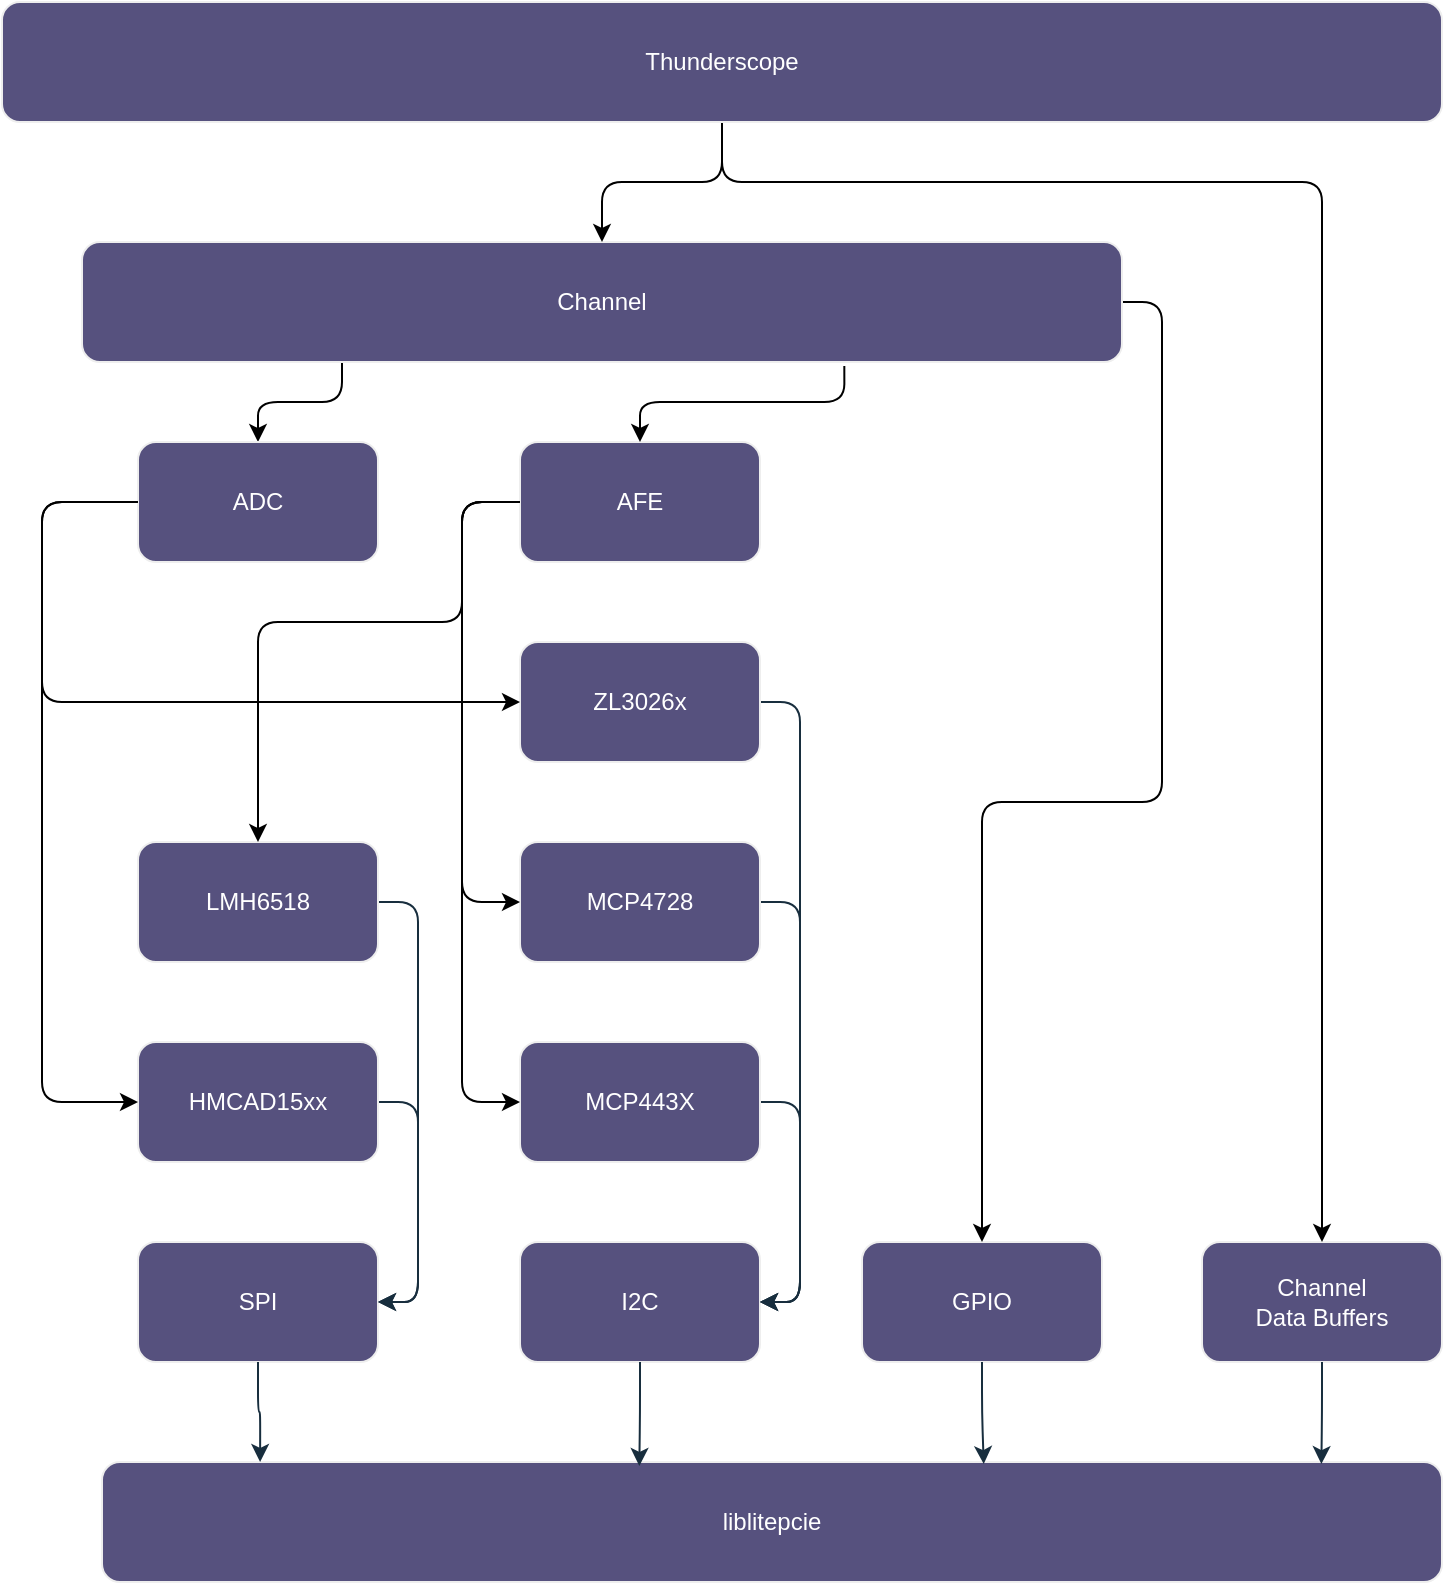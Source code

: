 <mxfile version="24.0.4" type="device">
  <diagram name="Page-1" id="7O6e-zl4Ppcilk3_SmZD">
    <mxGraphModel dx="1388" dy="820" grid="1" gridSize="10" guides="1" tooltips="1" connect="1" arrows="1" fold="1" page="1" pageScale="1" pageWidth="850" pageHeight="1100" math="0" shadow="0">
      <root>
        <mxCell id="0" />
        <mxCell id="1" parent="0" />
        <mxCell id="JT2ozS21_GiX5h-7N0zV-1" value="liblitepcie" style="rounded=1;whiteSpace=wrap;html=1;labelBackgroundColor=none;fillColor=#56517E;strokeColor=#EEEEEE;fontColor=#FFFFFF;" parent="1" vertex="1">
          <mxGeometry x="130" y="820" width="670" height="60" as="geometry" />
        </mxCell>
        <mxCell id="JT2ozS21_GiX5h-7N0zV-2" value="SPI" style="rounded=1;whiteSpace=wrap;html=1;labelBackgroundColor=none;fillColor=#56517E;strokeColor=#EEEEEE;fontColor=#FFFFFF;" parent="1" vertex="1">
          <mxGeometry x="148" y="710" width="120" height="60" as="geometry" />
        </mxCell>
        <mxCell id="JT2ozS21_GiX5h-7N0zV-3" value="I2C" style="rounded=1;whiteSpace=wrap;html=1;labelBackgroundColor=none;fillColor=#56517E;strokeColor=#EEEEEE;fontColor=#FFFFFF;" parent="1" vertex="1">
          <mxGeometry x="339" y="710" width="120" height="60" as="geometry" />
        </mxCell>
        <mxCell id="JT2ozS21_GiX5h-7N0zV-8" style="edgeStyle=orthogonalEdgeStyle;rounded=1;orthogonalLoop=1;jettySize=auto;html=1;entryX=1;entryY=0.5;entryDx=0;entryDy=0;exitX=1;exitY=0.5;exitDx=0;exitDy=0;labelBackgroundColor=none;strokeColor=#182E3E;fontColor=default;" parent="1" source="JT2ozS21_GiX5h-7N0zV-4" target="JT2ozS21_GiX5h-7N0zV-2" edge="1">
          <mxGeometry relative="1" as="geometry" />
        </mxCell>
        <mxCell id="JT2ozS21_GiX5h-7N0zV-4" value="HMCAD15xx" style="rounded=1;whiteSpace=wrap;html=1;labelBackgroundColor=none;fillColor=#56517E;strokeColor=#EEEEEE;fontColor=#FFFFFF;" parent="1" vertex="1">
          <mxGeometry x="148" y="610" width="120" height="60" as="geometry" />
        </mxCell>
        <mxCell id="JT2ozS21_GiX5h-7N0zV-9" style="edgeStyle=orthogonalEdgeStyle;rounded=1;orthogonalLoop=1;jettySize=auto;html=1;entryX=1;entryY=0.5;entryDx=0;entryDy=0;exitX=1;exitY=0.5;exitDx=0;exitDy=0;labelBackgroundColor=none;strokeColor=#182E3E;fontColor=default;" parent="1" source="JT2ozS21_GiX5h-7N0zV-5" target="JT2ozS21_GiX5h-7N0zV-2" edge="1">
          <mxGeometry relative="1" as="geometry" />
        </mxCell>
        <mxCell id="JT2ozS21_GiX5h-7N0zV-5" value="LMH6518" style="rounded=1;whiteSpace=wrap;html=1;labelBackgroundColor=none;fillColor=#56517E;strokeColor=#EEEEEE;fontColor=#FFFFFF;" parent="1" vertex="1">
          <mxGeometry x="148" y="510" width="120" height="60" as="geometry" />
        </mxCell>
        <mxCell id="JT2ozS21_GiX5h-7N0zV-7" style="edgeStyle=orthogonalEdgeStyle;rounded=1;orthogonalLoop=1;jettySize=auto;html=1;entryX=1;entryY=0.5;entryDx=0;entryDy=0;exitX=1;exitY=0.5;exitDx=0;exitDy=0;labelBackgroundColor=none;strokeColor=#182E3E;fontColor=default;" parent="1" source="JT2ozS21_GiX5h-7N0zV-6" target="JT2ozS21_GiX5h-7N0zV-3" edge="1">
          <mxGeometry relative="1" as="geometry" />
        </mxCell>
        <mxCell id="JT2ozS21_GiX5h-7N0zV-6" value="MCP443X" style="rounded=1;whiteSpace=wrap;html=1;labelBackgroundColor=none;fillColor=#56517E;strokeColor=#EEEEEE;fontColor=#FFFFFF;" parent="1" vertex="1">
          <mxGeometry x="339" y="610" width="120" height="60" as="geometry" />
        </mxCell>
        <mxCell id="JT2ozS21_GiX5h-7N0zV-11" style="edgeStyle=orthogonalEdgeStyle;rounded=1;orthogonalLoop=1;jettySize=auto;html=1;entryX=1;entryY=0.5;entryDx=0;entryDy=0;exitX=1;exitY=0.5;exitDx=0;exitDy=0;labelBackgroundColor=none;strokeColor=#182E3E;fontColor=default;" parent="1" source="JT2ozS21_GiX5h-7N0zV-10" target="JT2ozS21_GiX5h-7N0zV-3" edge="1">
          <mxGeometry relative="1" as="geometry" />
        </mxCell>
        <mxCell id="JT2ozS21_GiX5h-7N0zV-10" value="MCP4728" style="rounded=1;whiteSpace=wrap;html=1;labelBackgroundColor=none;fillColor=#56517E;strokeColor=#EEEEEE;fontColor=#FFFFFF;" parent="1" vertex="1">
          <mxGeometry x="339" y="510" width="120" height="60" as="geometry" />
        </mxCell>
        <mxCell id="JT2ozS21_GiX5h-7N0zV-13" style="edgeStyle=orthogonalEdgeStyle;rounded=1;orthogonalLoop=1;jettySize=auto;html=1;entryX=1;entryY=0.5;entryDx=0;entryDy=0;exitX=1;exitY=0.5;exitDx=0;exitDy=0;labelBackgroundColor=none;strokeColor=#182E3E;fontColor=default;" parent="1" source="JT2ozS21_GiX5h-7N0zV-12" target="JT2ozS21_GiX5h-7N0zV-3" edge="1">
          <mxGeometry relative="1" as="geometry" />
        </mxCell>
        <mxCell id="JT2ozS21_GiX5h-7N0zV-12" value="ZL3026x" style="rounded=1;whiteSpace=wrap;html=1;labelBackgroundColor=none;fillColor=#56517E;strokeColor=#EEEEEE;fontColor=#FFFFFF;" parent="1" vertex="1">
          <mxGeometry x="339" y="410" width="120" height="60" as="geometry" />
        </mxCell>
        <mxCell id="JT2ozS21_GiX5h-7N0zV-14" style="edgeStyle=orthogonalEdgeStyle;rounded=1;orthogonalLoop=1;jettySize=auto;html=1;entryX=0.401;entryY=0.033;entryDx=0;entryDy=0;entryPerimeter=0;labelBackgroundColor=none;strokeColor=#182E3E;fontColor=default;" parent="1" source="JT2ozS21_GiX5h-7N0zV-3" target="JT2ozS21_GiX5h-7N0zV-1" edge="1">
          <mxGeometry relative="1" as="geometry" />
        </mxCell>
        <mxCell id="JT2ozS21_GiX5h-7N0zV-15" style="edgeStyle=orthogonalEdgeStyle;rounded=1;orthogonalLoop=1;jettySize=auto;html=1;entryX=0.118;entryY=0;entryDx=0;entryDy=0;entryPerimeter=0;labelBackgroundColor=none;strokeColor=#182E3E;fontColor=default;" parent="1" source="JT2ozS21_GiX5h-7N0zV-2" target="JT2ozS21_GiX5h-7N0zV-1" edge="1">
          <mxGeometry relative="1" as="geometry" />
        </mxCell>
        <mxCell id="JT2ozS21_GiX5h-7N0zV-16" value="GPIO" style="rounded=1;whiteSpace=wrap;html=1;labelBackgroundColor=none;fillColor=#56517E;strokeColor=#EEEEEE;fontColor=#FFFFFF;" parent="1" vertex="1">
          <mxGeometry x="510" y="710" width="120" height="60" as="geometry" />
        </mxCell>
        <mxCell id="JT2ozS21_GiX5h-7N0zV-17" value="&lt;div&gt;Channel&lt;/div&gt;&lt;div&gt;Data Buffers&lt;/div&gt;" style="rounded=1;whiteSpace=wrap;html=1;labelBackgroundColor=none;fillColor=#56517E;strokeColor=#EEEEEE;fontColor=#FFFFFF;" parent="1" vertex="1">
          <mxGeometry x="680" y="710" width="120" height="60" as="geometry" />
        </mxCell>
        <mxCell id="Sre6_7tJgRuJXnzOGycj-4" style="edgeStyle=orthogonalEdgeStyle;rounded=1;orthogonalLoop=1;jettySize=auto;html=1;entryX=0.5;entryY=0;entryDx=0;entryDy=0;curved=0;exitX=0.25;exitY=1;exitDx=0;exitDy=0;" edge="1" parent="1" source="JT2ozS21_GiX5h-7N0zV-18" target="JT2ozS21_GiX5h-7N0zV-22">
          <mxGeometry relative="1" as="geometry">
            <mxPoint x="411" y="280" as="sourcePoint" />
            <mxPoint x="300" y="320" as="targetPoint" />
          </mxGeometry>
        </mxCell>
        <mxCell id="Sre6_7tJgRuJXnzOGycj-15" style="edgeStyle=orthogonalEdgeStyle;rounded=1;orthogonalLoop=1;jettySize=auto;html=1;entryX=0.5;entryY=0;entryDx=0;entryDy=0;curved=0;exitX=1;exitY=0.5;exitDx=0;exitDy=0;" edge="1" parent="1" source="JT2ozS21_GiX5h-7N0zV-18" target="JT2ozS21_GiX5h-7N0zV-16">
          <mxGeometry relative="1" as="geometry">
            <mxPoint x="570" y="690" as="targetPoint" />
          </mxGeometry>
        </mxCell>
        <mxCell id="JT2ozS21_GiX5h-7N0zV-18" value="Channel" style="rounded=1;whiteSpace=wrap;html=1;labelBackgroundColor=none;fillColor=#56517E;strokeColor=#EEEEEE;fontColor=#FFFFFF;" parent="1" vertex="1">
          <mxGeometry x="120" y="210" width="520" height="60" as="geometry" />
        </mxCell>
        <mxCell id="JT2ozS21_GiX5h-7N0zV-19" style="edgeStyle=orthogonalEdgeStyle;rounded=1;orthogonalLoop=1;jettySize=auto;html=1;entryX=0.658;entryY=0.017;entryDx=0;entryDy=0;entryPerimeter=0;labelBackgroundColor=none;strokeColor=#182E3E;fontColor=default;" parent="1" source="JT2ozS21_GiX5h-7N0zV-16" target="JT2ozS21_GiX5h-7N0zV-1" edge="1">
          <mxGeometry relative="1" as="geometry" />
        </mxCell>
        <mxCell id="JT2ozS21_GiX5h-7N0zV-20" style="edgeStyle=orthogonalEdgeStyle;rounded=1;orthogonalLoop=1;jettySize=auto;html=1;entryX=0.91;entryY=0.017;entryDx=0;entryDy=0;entryPerimeter=0;labelBackgroundColor=none;strokeColor=#182E3E;fontColor=default;" parent="1" source="JT2ozS21_GiX5h-7N0zV-17" target="JT2ozS21_GiX5h-7N0zV-1" edge="1">
          <mxGeometry relative="1" as="geometry" />
        </mxCell>
        <mxCell id="JT2ozS21_GiX5h-7N0zV-22" value="ADC" style="rounded=1;whiteSpace=wrap;html=1;strokeColor=#EEEEEE;fontColor=#FFFFFF;fillColor=#56517E;" parent="1" vertex="1">
          <mxGeometry x="148" y="310" width="120" height="60" as="geometry" />
        </mxCell>
        <mxCell id="Sre6_7tJgRuJXnzOGycj-6" style="edgeStyle=orthogonalEdgeStyle;rounded=1;orthogonalLoop=1;jettySize=auto;html=1;entryX=0.5;entryY=0;entryDx=0;entryDy=0;strokeColor=default;align=center;verticalAlign=middle;fontFamily=Helvetica;fontSize=11;fontColor=default;labelBackgroundColor=default;endArrow=classic;curved=0;" edge="1" parent="1" source="JT2ozS21_GiX5h-7N0zV-23" target="JT2ozS21_GiX5h-7N0zV-5">
          <mxGeometry relative="1" as="geometry">
            <Array as="points">
              <mxPoint x="310" y="340" />
              <mxPoint x="310" y="400" />
              <mxPoint x="208" y="400" />
            </Array>
          </mxGeometry>
        </mxCell>
        <mxCell id="Sre6_7tJgRuJXnzOGycj-8" style="edgeStyle=orthogonalEdgeStyle;rounded=1;orthogonalLoop=1;jettySize=auto;html=1;entryX=0;entryY=0.5;entryDx=0;entryDy=0;exitX=0;exitY=0.5;exitDx=0;exitDy=0;curved=0;" edge="1" parent="1" source="JT2ozS21_GiX5h-7N0zV-23" target="JT2ozS21_GiX5h-7N0zV-10">
          <mxGeometry relative="1" as="geometry">
            <Array as="points">
              <mxPoint x="310" y="340" />
              <mxPoint x="310" y="540" />
            </Array>
          </mxGeometry>
        </mxCell>
        <mxCell id="JT2ozS21_GiX5h-7N0zV-23" value="AFE" style="rounded=1;whiteSpace=wrap;html=1;strokeColor=#EEEEEE;fontColor=#FFFFFF;fillColor=#56517E;" parent="1" vertex="1">
          <mxGeometry x="339" y="310" width="120" height="60" as="geometry" />
        </mxCell>
        <mxCell id="Sre6_7tJgRuJXnzOGycj-12" style="edgeStyle=orthogonalEdgeStyle;rounded=1;orthogonalLoop=1;jettySize=auto;html=1;entryX=0.5;entryY=0;entryDx=0;entryDy=0;curved=0;" edge="1" parent="1" source="JT2ozS21_GiX5h-7N0zV-24" target="JT2ozS21_GiX5h-7N0zV-18">
          <mxGeometry relative="1" as="geometry" />
        </mxCell>
        <mxCell id="Sre6_7tJgRuJXnzOGycj-13" style="edgeStyle=orthogonalEdgeStyle;rounded=1;orthogonalLoop=1;jettySize=auto;html=1;entryX=0.5;entryY=0;entryDx=0;entryDy=0;curved=0;" edge="1" parent="1" source="JT2ozS21_GiX5h-7N0zV-24" target="JT2ozS21_GiX5h-7N0zV-17">
          <mxGeometry relative="1" as="geometry">
            <Array as="points">
              <mxPoint x="440" y="180" />
              <mxPoint x="740" y="180" />
            </Array>
          </mxGeometry>
        </mxCell>
        <mxCell id="JT2ozS21_GiX5h-7N0zV-24" value="Thunderscope" style="rounded=1;whiteSpace=wrap;html=1;strokeColor=#EEEEEE;fontColor=#FFFFFF;fillColor=#56517E;" parent="1" vertex="1">
          <mxGeometry x="80" y="90" width="720" height="60" as="geometry" />
        </mxCell>
        <mxCell id="Sre6_7tJgRuJXnzOGycj-1" value="" style="endArrow=classic;html=1;rounded=1;exitX=0;exitY=0.5;exitDx=0;exitDy=0;entryX=0;entryY=0.5;entryDx=0;entryDy=0;curved=0;strokeColor=none;" edge="1" parent="1" source="JT2ozS21_GiX5h-7N0zV-22" target="JT2ozS21_GiX5h-7N0zV-4">
          <mxGeometry width="50" height="50" relative="1" as="geometry">
            <mxPoint x="30" y="510" as="sourcePoint" />
            <mxPoint x="80" y="460" as="targetPoint" />
            <Array as="points">
              <mxPoint x="100" y="340" />
              <mxPoint x="100" y="640" />
            </Array>
          </mxGeometry>
        </mxCell>
        <mxCell id="Sre6_7tJgRuJXnzOGycj-2" value="" style="endArrow=classic;html=1;rounded=1;exitX=0;exitY=0.5;exitDx=0;exitDy=0;curved=0;entryX=0;entryY=0.5;entryDx=0;entryDy=0;" edge="1" parent="1" source="JT2ozS21_GiX5h-7N0zV-22" target="JT2ozS21_GiX5h-7N0zV-4">
          <mxGeometry width="50" height="50" relative="1" as="geometry">
            <mxPoint x="70" y="460" as="sourcePoint" />
            <mxPoint x="120" y="410" as="targetPoint" />
            <Array as="points">
              <mxPoint x="100" y="340" />
              <mxPoint x="100" y="640" />
            </Array>
          </mxGeometry>
        </mxCell>
        <mxCell id="Sre6_7tJgRuJXnzOGycj-5" style="edgeStyle=orthogonalEdgeStyle;rounded=1;orthogonalLoop=1;jettySize=auto;html=1;entryX=0.5;entryY=0;entryDx=0;entryDy=0;curved=0;exitX=0.733;exitY=1.033;exitDx=0;exitDy=0;exitPerimeter=0;" edge="1" parent="1" source="JT2ozS21_GiX5h-7N0zV-18" target="JT2ozS21_GiX5h-7N0zV-23">
          <mxGeometry relative="1" as="geometry">
            <mxPoint x="421" y="290" as="sourcePoint" />
            <mxPoint x="310" y="330" as="targetPoint" />
          </mxGeometry>
        </mxCell>
        <mxCell id="Sre6_7tJgRuJXnzOGycj-9" style="edgeStyle=orthogonalEdgeStyle;rounded=1;orthogonalLoop=1;jettySize=auto;html=1;entryX=0;entryY=0.5;entryDx=0;entryDy=0;exitX=0;exitY=0.5;exitDx=0;exitDy=0;curved=0;" edge="1" parent="1" source="JT2ozS21_GiX5h-7N0zV-23" target="JT2ozS21_GiX5h-7N0zV-6">
          <mxGeometry relative="1" as="geometry">
            <mxPoint x="349" y="350" as="sourcePoint" />
            <mxPoint x="349" y="550" as="targetPoint" />
            <Array as="points">
              <mxPoint x="310" y="340" />
              <mxPoint x="310" y="640" />
            </Array>
          </mxGeometry>
        </mxCell>
        <mxCell id="Sre6_7tJgRuJXnzOGycj-11" style="edgeStyle=orthogonalEdgeStyle;rounded=1;orthogonalLoop=1;jettySize=auto;html=1;entryX=0;entryY=0.5;entryDx=0;entryDy=0;exitX=0;exitY=0.5;exitDx=0;exitDy=0;curved=0;" edge="1" parent="1" source="JT2ozS21_GiX5h-7N0zV-22" target="JT2ozS21_GiX5h-7N0zV-12">
          <mxGeometry relative="1" as="geometry">
            <mxPoint x="349" y="350" as="sourcePoint" />
            <mxPoint x="349" y="650" as="targetPoint" />
            <Array as="points">
              <mxPoint x="100" y="340" />
              <mxPoint x="100" y="440" />
            </Array>
          </mxGeometry>
        </mxCell>
      </root>
    </mxGraphModel>
  </diagram>
</mxfile>
